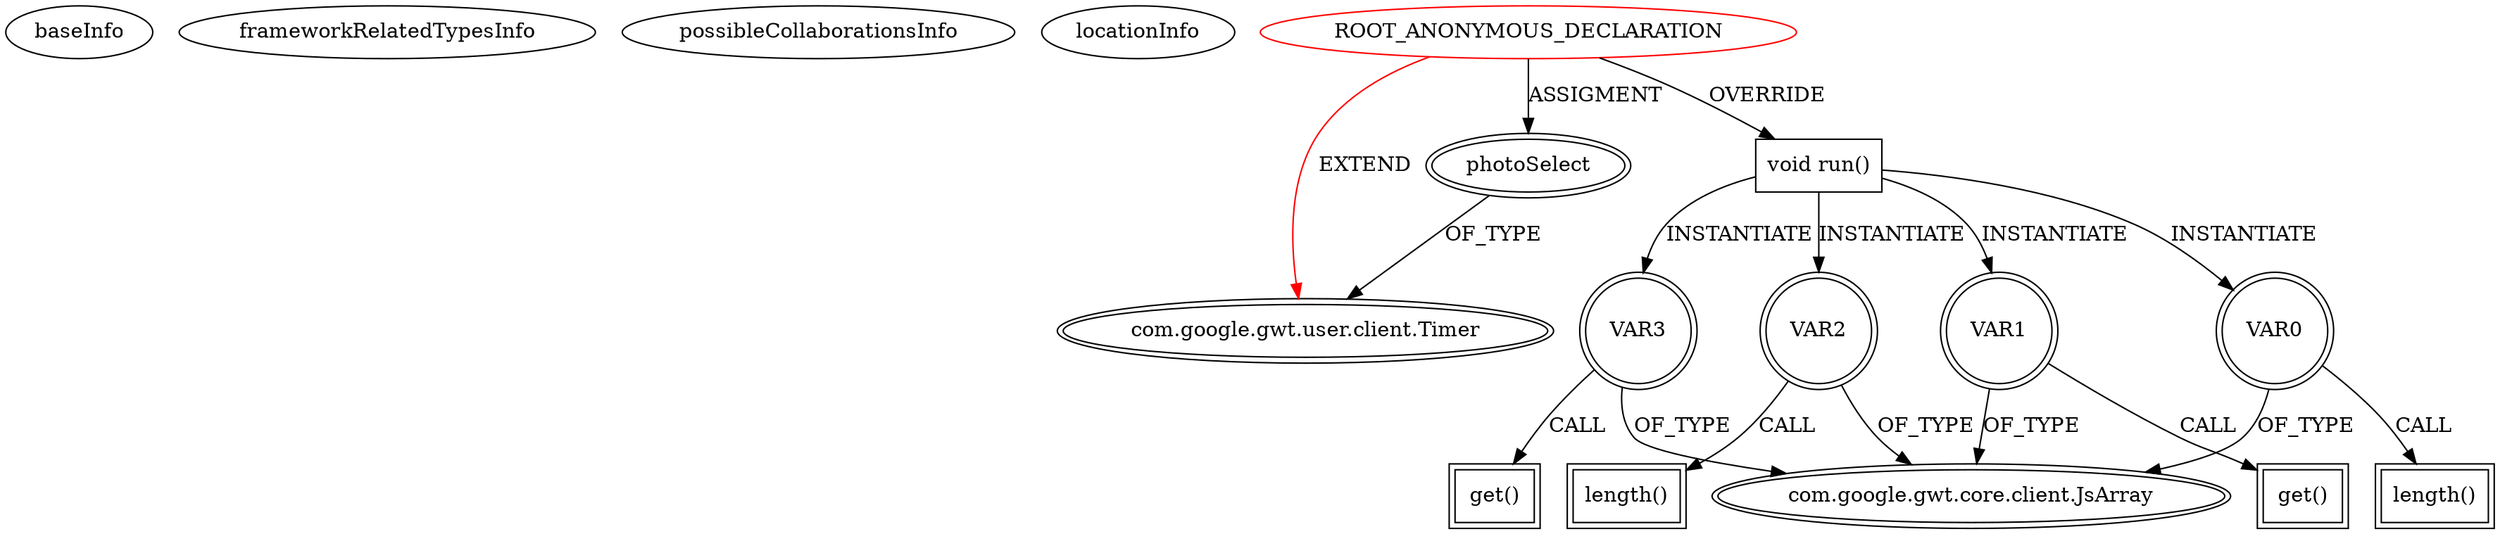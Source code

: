 digraph {
baseInfo[graphId=4621,category="extension_graph",isAnonymous=true,possibleRelation=false]
frameworkRelatedTypesInfo[0="com.google.gwt.user.client.Timer"]
possibleCollaborationsInfo[]
locationInfo[projectName="vlapan-PhotoBank",filePath="/vlapan-PhotoBank/PhotoBank-master/src/com/vlapan/gwt/photobank/client/ui/selector/AlbumSelector.java",contextSignature="AlbumSelector",graphId="4621"]
0[label="ROOT_ANONYMOUS_DECLARATION",vertexType="ROOT_ANONYMOUS_DECLARATION",isFrameworkType=false,color=red]
1[label="com.google.gwt.user.client.Timer",vertexType="FRAMEWORK_CLASS_TYPE",isFrameworkType=true,peripheries=2]
2[label="photoSelect",vertexType="OUTSIDE_VARIABLE_EXPRESION",isFrameworkType=true,peripheries=2]
4[label="void run()",vertexType="OVERRIDING_METHOD_DECLARATION",isFrameworkType=false,shape=box]
5[label="VAR0",vertexType="VARIABLE_EXPRESION",isFrameworkType=true,peripheries=2,shape=circle]
7[label="com.google.gwt.core.client.JsArray",vertexType="FRAMEWORK_CLASS_TYPE",isFrameworkType=true,peripheries=2]
6[label="length()",vertexType="INSIDE_CALL",isFrameworkType=true,peripheries=2,shape=box]
8[label="VAR1",vertexType="VARIABLE_EXPRESION",isFrameworkType=true,peripheries=2,shape=circle]
9[label="get()",vertexType="INSIDE_CALL",isFrameworkType=true,peripheries=2,shape=box]
11[label="VAR2",vertexType="VARIABLE_EXPRESION",isFrameworkType=true,peripheries=2,shape=circle]
12[label="length()",vertexType="INSIDE_CALL",isFrameworkType=true,peripheries=2,shape=box]
14[label="VAR3",vertexType="VARIABLE_EXPRESION",isFrameworkType=true,peripheries=2,shape=circle]
15[label="get()",vertexType="INSIDE_CALL",isFrameworkType=true,peripheries=2,shape=box]
0->1[label="EXTEND",color=red]
0->2[label="ASSIGMENT"]
2->1[label="OF_TYPE"]
0->4[label="OVERRIDE"]
4->5[label="INSTANTIATE"]
5->7[label="OF_TYPE"]
5->6[label="CALL"]
4->8[label="INSTANTIATE"]
8->7[label="OF_TYPE"]
8->9[label="CALL"]
4->11[label="INSTANTIATE"]
11->7[label="OF_TYPE"]
11->12[label="CALL"]
4->14[label="INSTANTIATE"]
14->7[label="OF_TYPE"]
14->15[label="CALL"]
}
